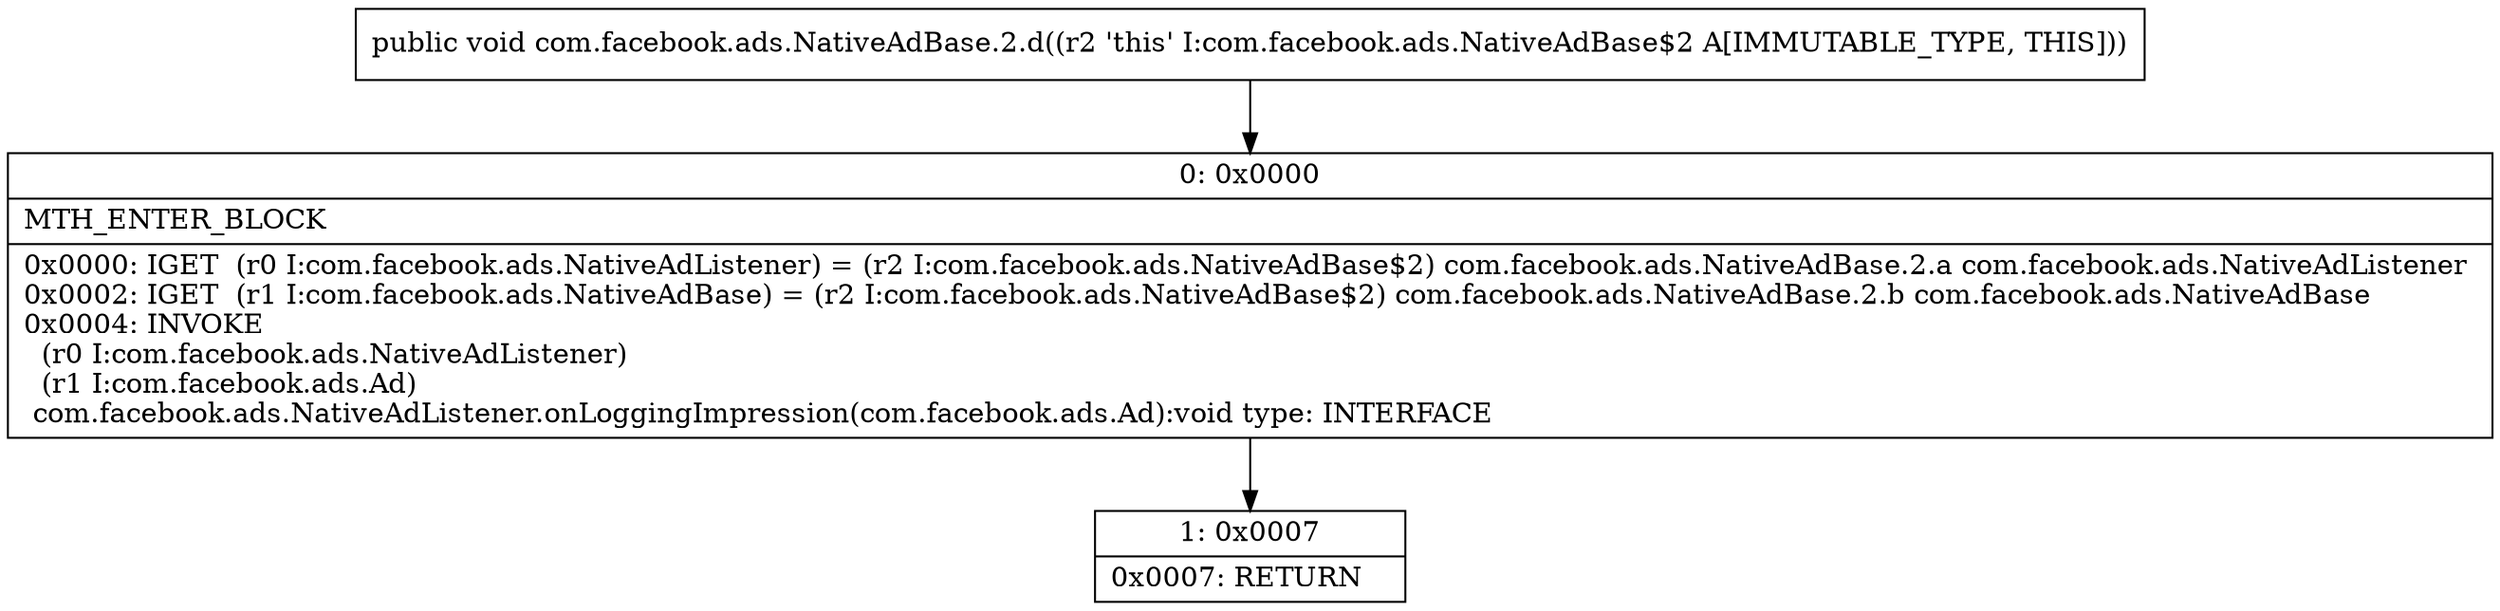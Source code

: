 digraph "CFG forcom.facebook.ads.NativeAdBase.2.d()V" {
Node_0 [shape=record,label="{0\:\ 0x0000|MTH_ENTER_BLOCK\l|0x0000: IGET  (r0 I:com.facebook.ads.NativeAdListener) = (r2 I:com.facebook.ads.NativeAdBase$2) com.facebook.ads.NativeAdBase.2.a com.facebook.ads.NativeAdListener \l0x0002: IGET  (r1 I:com.facebook.ads.NativeAdBase) = (r2 I:com.facebook.ads.NativeAdBase$2) com.facebook.ads.NativeAdBase.2.b com.facebook.ads.NativeAdBase \l0x0004: INVOKE  \l  (r0 I:com.facebook.ads.NativeAdListener)\l  (r1 I:com.facebook.ads.Ad)\l com.facebook.ads.NativeAdListener.onLoggingImpression(com.facebook.ads.Ad):void type: INTERFACE \l}"];
Node_1 [shape=record,label="{1\:\ 0x0007|0x0007: RETURN   \l}"];
MethodNode[shape=record,label="{public void com.facebook.ads.NativeAdBase.2.d((r2 'this' I:com.facebook.ads.NativeAdBase$2 A[IMMUTABLE_TYPE, THIS])) }"];
MethodNode -> Node_0;
Node_0 -> Node_1;
}

